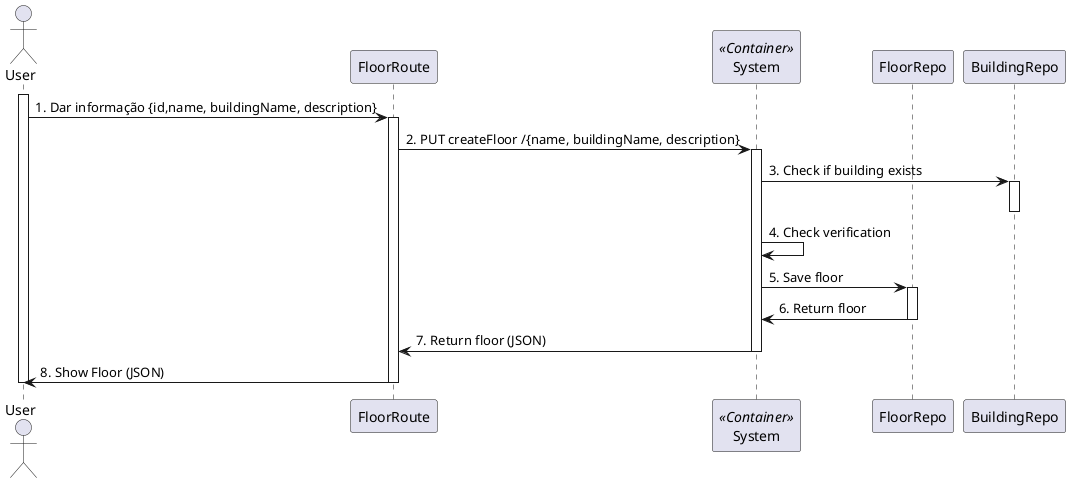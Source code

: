 @startuml
'http://plantuml.com/skinparam.html

actor User
participant Postman as "FloorRoute"
participant System as System <<Container>>
participant MongoDB as "FloorRepo"


activate User
User -> Postman :1. Dar informação {id,name, buildingName, description}
activate Postman
Postman -> System :2. PUT createFloor /{name, buildingName, description}
activate System

System -> BuildingRepo :3. Check if building exists
activate BuildingRepo
deactivate BuildingRepo
System -> System :4. Check verification

System -> MongoDB :5. Save floor
activate MongoDB
MongoDB -> System :6. Return floor
deactivate MongoDB
System -> Postman :7. Return floor (JSON)
deactivate System
Postman -> User :8. Show Floor (JSON)
deactivate Postman
deactivate User


@enduml
